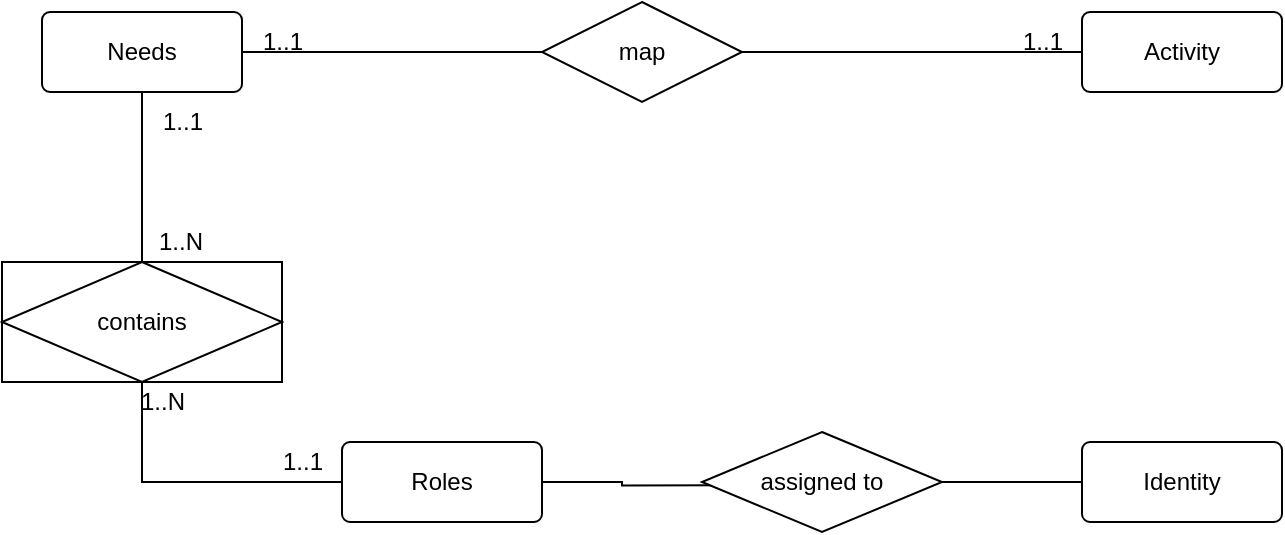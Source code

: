 <mxfile version="16.5.1" type="device"><diagram id="qGU_IDSEHWZFye_7XsvZ" name="Page-1"><mxGraphModel dx="1038" dy="641" grid="1" gridSize="10" guides="1" tooltips="1" connect="1" arrows="1" fold="1" page="1" pageScale="1" pageWidth="850" pageHeight="1100" math="0" shadow="0"><root><mxCell id="0"/><mxCell id="1" parent="0"/><mxCell id="zXmYyeI06VCrEkMQC6pT-7" value="Identity" style="rounded=1;arcSize=10;whiteSpace=wrap;html=1;align=center;" vertex="1" parent="1"><mxGeometry x="590" y="350" width="100" height="40" as="geometry"/></mxCell><mxCell id="zXmYyeI06VCrEkMQC6pT-18" style="edgeStyle=orthogonalEdgeStyle;rounded=0;orthogonalLoop=1;jettySize=auto;html=1;exitX=1;exitY=0.5;exitDx=0;exitDy=0;entryX=0.073;entryY=0.533;entryDx=0;entryDy=0;entryPerimeter=0;endArrow=none;endFill=0;" edge="1" parent="1" source="zXmYyeI06VCrEkMQC6pT-8" target="zXmYyeI06VCrEkMQC6pT-17"><mxGeometry relative="1" as="geometry"/></mxCell><mxCell id="zXmYyeI06VCrEkMQC6pT-8" value="Roles" style="rounded=1;arcSize=10;whiteSpace=wrap;html=1;align=center;" vertex="1" parent="1"><mxGeometry x="220" y="350" width="100" height="40" as="geometry"/></mxCell><mxCell id="zXmYyeI06VCrEkMQC6pT-9" value="Activity" style="rounded=1;arcSize=10;whiteSpace=wrap;html=1;align=center;" vertex="1" parent="1"><mxGeometry x="590" y="135" width="100" height="40" as="geometry"/></mxCell><mxCell id="zXmYyeI06VCrEkMQC6pT-12" style="edgeStyle=orthogonalEdgeStyle;rounded=0;orthogonalLoop=1;jettySize=auto;html=1;exitX=1;exitY=0.5;exitDx=0;exitDy=0;entryX=0;entryY=0.5;entryDx=0;entryDy=0;endArrow=none;endFill=0;" edge="1" parent="1" source="zXmYyeI06VCrEkMQC6pT-10" target="zXmYyeI06VCrEkMQC6pT-11"><mxGeometry relative="1" as="geometry"/></mxCell><mxCell id="zXmYyeI06VCrEkMQC6pT-28" style="edgeStyle=orthogonalEdgeStyle;rounded=0;orthogonalLoop=1;jettySize=auto;html=1;exitX=0.5;exitY=1;exitDx=0;exitDy=0;entryX=0.5;entryY=0;entryDx=0;entryDy=0;endArrow=none;endFill=0;" edge="1" parent="1" source="zXmYyeI06VCrEkMQC6pT-10" target="zXmYyeI06VCrEkMQC6pT-26"><mxGeometry relative="1" as="geometry"/></mxCell><mxCell id="zXmYyeI06VCrEkMQC6pT-10" value="Needs" style="rounded=1;arcSize=10;whiteSpace=wrap;html=1;align=center;" vertex="1" parent="1"><mxGeometry x="70" y="135" width="100" height="40" as="geometry"/></mxCell><mxCell id="zXmYyeI06VCrEkMQC6pT-13" style="edgeStyle=orthogonalEdgeStyle;rounded=0;orthogonalLoop=1;jettySize=auto;html=1;exitX=1;exitY=0.5;exitDx=0;exitDy=0;entryX=0;entryY=0.5;entryDx=0;entryDy=0;endArrow=none;endFill=0;" edge="1" parent="1" source="zXmYyeI06VCrEkMQC6pT-11" target="zXmYyeI06VCrEkMQC6pT-9"><mxGeometry relative="1" as="geometry"/></mxCell><mxCell id="zXmYyeI06VCrEkMQC6pT-11" value="map" style="shape=rhombus;perimeter=rhombusPerimeter;whiteSpace=wrap;html=1;align=center;" vertex="1" parent="1"><mxGeometry x="320" y="130" width="100" height="50" as="geometry"/></mxCell><mxCell id="zXmYyeI06VCrEkMQC6pT-19" style="edgeStyle=orthogonalEdgeStyle;rounded=0;orthogonalLoop=1;jettySize=auto;html=1;exitX=1;exitY=0.5;exitDx=0;exitDy=0;entryX=0;entryY=0.5;entryDx=0;entryDy=0;endArrow=none;endFill=0;" edge="1" parent="1" source="zXmYyeI06VCrEkMQC6pT-17" target="zXmYyeI06VCrEkMQC6pT-7"><mxGeometry relative="1" as="geometry"/></mxCell><mxCell id="zXmYyeI06VCrEkMQC6pT-17" value="assigned to" style="shape=rhombus;perimeter=rhombusPerimeter;whiteSpace=wrap;html=1;align=center;" vertex="1" parent="1"><mxGeometry x="400" y="345" width="120" height="50" as="geometry"/></mxCell><mxCell id="zXmYyeI06VCrEkMQC6pT-20" value="1..1" style="text;html=1;align=center;verticalAlign=middle;resizable=0;points=[];autosize=1;strokeColor=none;fillColor=none;" vertex="1" parent="1"><mxGeometry x="170" y="140" width="40" height="20" as="geometry"/></mxCell><mxCell id="zXmYyeI06VCrEkMQC6pT-23" value="1..1" style="text;html=1;align=center;verticalAlign=middle;resizable=0;points=[];autosize=1;strokeColor=none;fillColor=none;" vertex="1" parent="1"><mxGeometry x="550" y="140" width="40" height="20" as="geometry"/></mxCell><mxCell id="zXmYyeI06VCrEkMQC6pT-24" value="1..N" style="text;html=1;align=center;verticalAlign=middle;resizable=0;points=[];autosize=1;strokeColor=none;fillColor=none;" vertex="1" parent="1"><mxGeometry x="119" y="240" width="40" height="20" as="geometry"/></mxCell><mxCell id="zXmYyeI06VCrEkMQC6pT-25" value="1..1" style="text;html=1;align=center;verticalAlign=middle;resizable=0;points=[];autosize=1;strokeColor=none;fillColor=none;" vertex="1" parent="1"><mxGeometry x="180" y="350" width="40" height="20" as="geometry"/></mxCell><mxCell id="zXmYyeI06VCrEkMQC6pT-29" style="edgeStyle=orthogonalEdgeStyle;rounded=0;orthogonalLoop=1;jettySize=auto;html=1;exitX=0.5;exitY=1;exitDx=0;exitDy=0;entryX=0;entryY=0.5;entryDx=0;entryDy=0;endArrow=none;endFill=0;" edge="1" parent="1" source="zXmYyeI06VCrEkMQC6pT-26" target="zXmYyeI06VCrEkMQC6pT-8"><mxGeometry relative="1" as="geometry"/></mxCell><mxCell id="zXmYyeI06VCrEkMQC6pT-26" value="contains" style="shape=associativeEntity;whiteSpace=wrap;html=1;align=center;" vertex="1" parent="1"><mxGeometry x="50" y="260" width="140" height="60" as="geometry"/></mxCell><mxCell id="zXmYyeI06VCrEkMQC6pT-30" value="1..N" style="text;html=1;align=center;verticalAlign=middle;resizable=0;points=[];autosize=1;strokeColor=none;fillColor=none;" vertex="1" parent="1"><mxGeometry x="110" y="320" width="40" height="20" as="geometry"/></mxCell><mxCell id="zXmYyeI06VCrEkMQC6pT-31" value="1..1" style="text;html=1;align=center;verticalAlign=middle;resizable=0;points=[];autosize=1;strokeColor=none;fillColor=none;" vertex="1" parent="1"><mxGeometry x="120" y="180" width="40" height="20" as="geometry"/></mxCell></root></mxGraphModel></diagram></mxfile>